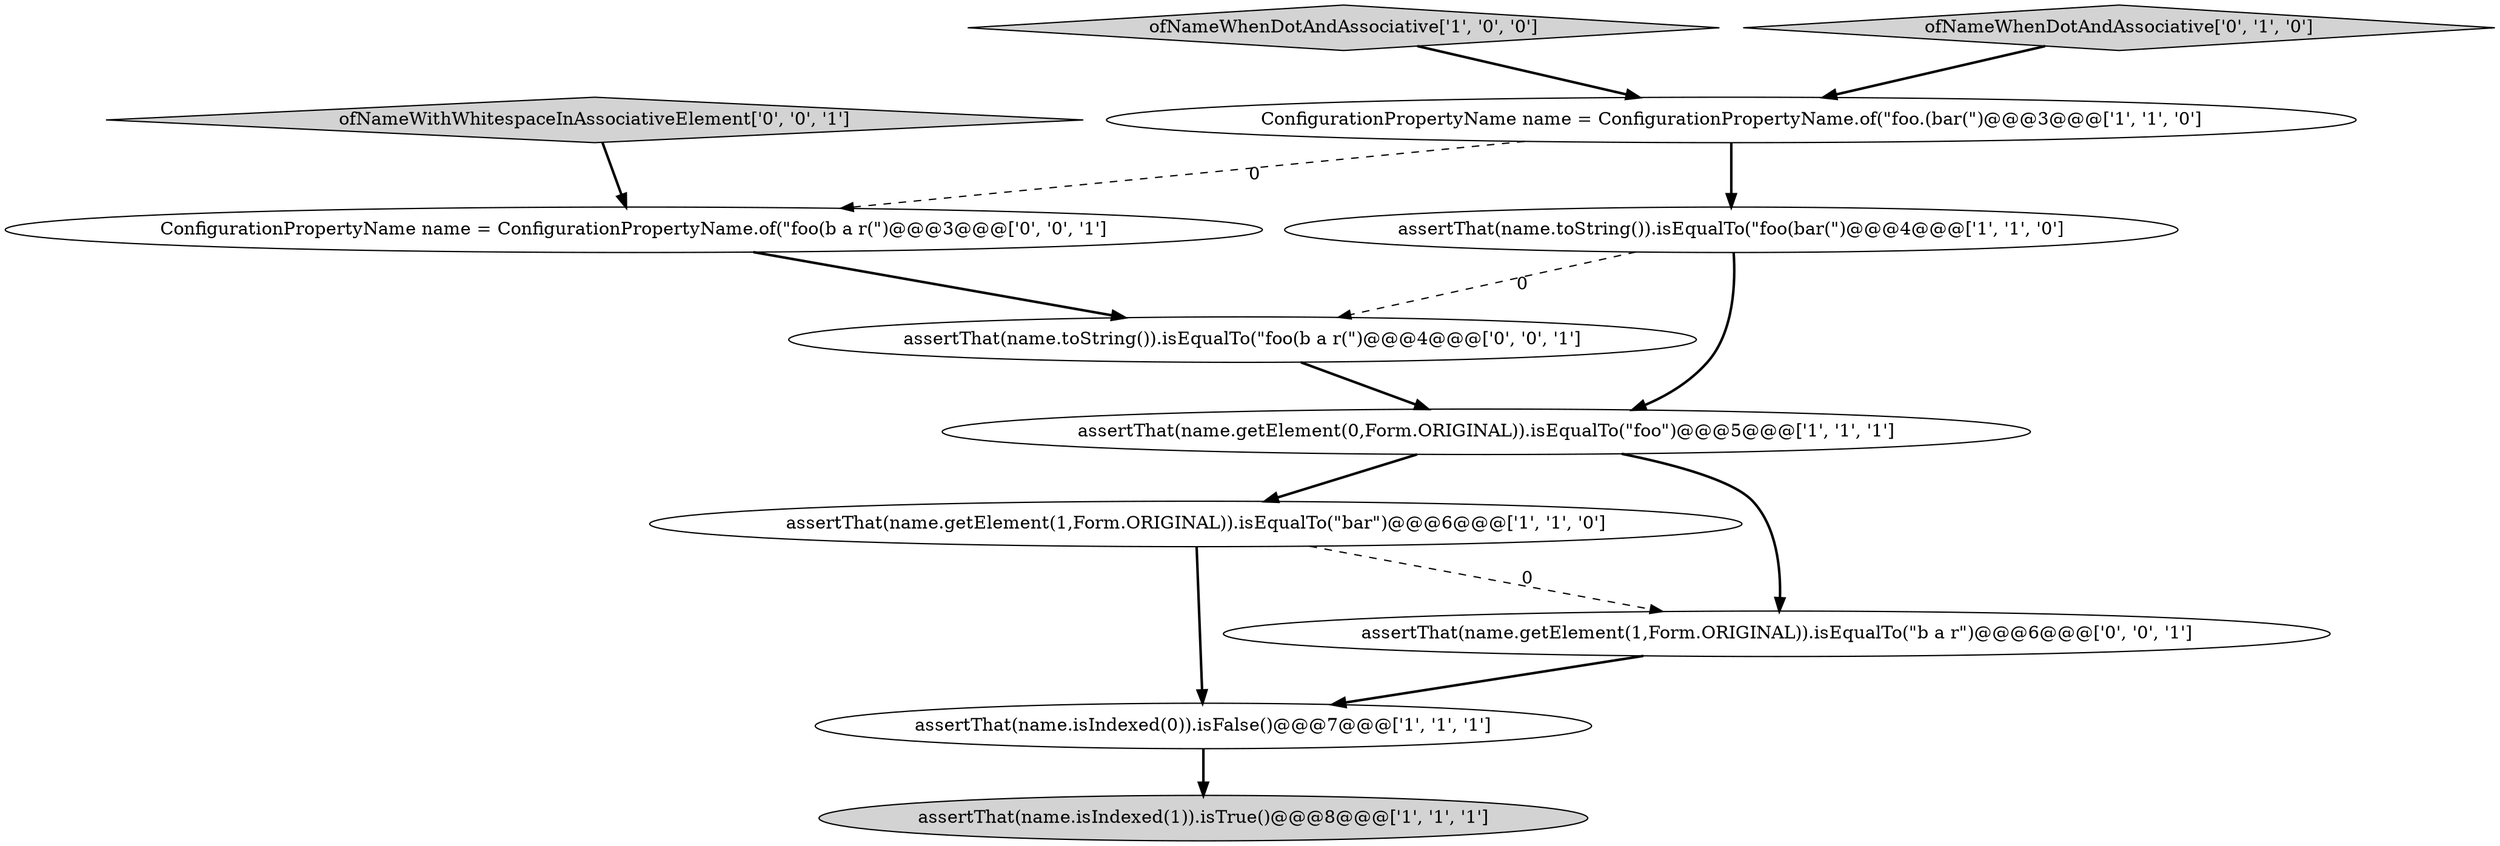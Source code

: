 digraph {
9 [style = filled, label = "ConfigurationPropertyName name = ConfigurationPropertyName.of(\"foo(b a r(\")@@@3@@@['0', '0', '1']", fillcolor = white, shape = ellipse image = "AAA0AAABBB3BBB"];
8 [style = filled, label = "assertThat(name.toString()).isEqualTo(\"foo(b a r(\")@@@4@@@['0', '0', '1']", fillcolor = white, shape = ellipse image = "AAA0AAABBB3BBB"];
1 [style = filled, label = "ofNameWhenDotAndAssociative['1', '0', '0']", fillcolor = lightgray, shape = diamond image = "AAA0AAABBB1BBB"];
10 [style = filled, label = "ofNameWithWhitespaceInAssociativeElement['0', '0', '1']", fillcolor = lightgray, shape = diamond image = "AAA0AAABBB3BBB"];
4 [style = filled, label = "assertThat(name.isIndexed(0)).isFalse()@@@7@@@['1', '1', '1']", fillcolor = white, shape = ellipse image = "AAA0AAABBB1BBB"];
11 [style = filled, label = "assertThat(name.getElement(1,Form.ORIGINAL)).isEqualTo(\"b a r\")@@@6@@@['0', '0', '1']", fillcolor = white, shape = ellipse image = "AAA0AAABBB3BBB"];
2 [style = filled, label = "assertThat(name.toString()).isEqualTo(\"foo(bar(\")@@@4@@@['1', '1', '0']", fillcolor = white, shape = ellipse image = "AAA0AAABBB1BBB"];
0 [style = filled, label = "assertThat(name.isIndexed(1)).isTrue()@@@8@@@['1', '1', '1']", fillcolor = lightgray, shape = ellipse image = "AAA0AAABBB1BBB"];
6 [style = filled, label = "assertThat(name.getElement(1,Form.ORIGINAL)).isEqualTo(\"bar\")@@@6@@@['1', '1', '0']", fillcolor = white, shape = ellipse image = "AAA0AAABBB1BBB"];
3 [style = filled, label = "assertThat(name.getElement(0,Form.ORIGINAL)).isEqualTo(\"foo\")@@@5@@@['1', '1', '1']", fillcolor = white, shape = ellipse image = "AAA0AAABBB1BBB"];
5 [style = filled, label = "ConfigurationPropertyName name = ConfigurationPropertyName.of(\"foo.(bar(\")@@@3@@@['1', '1', '0']", fillcolor = white, shape = ellipse image = "AAA0AAABBB1BBB"];
7 [style = filled, label = "ofNameWhenDotAndAssociative['0', '1', '0']", fillcolor = lightgray, shape = diamond image = "AAA0AAABBB2BBB"];
1->5 [style = bold, label=""];
3->11 [style = bold, label=""];
6->11 [style = dashed, label="0"];
6->4 [style = bold, label=""];
3->6 [style = bold, label=""];
5->2 [style = bold, label=""];
7->5 [style = bold, label=""];
10->9 [style = bold, label=""];
5->9 [style = dashed, label="0"];
9->8 [style = bold, label=""];
2->8 [style = dashed, label="0"];
2->3 [style = bold, label=""];
4->0 [style = bold, label=""];
11->4 [style = bold, label=""];
8->3 [style = bold, label=""];
}
